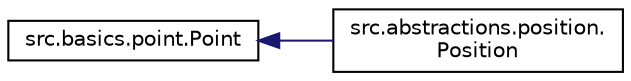 digraph "Graphical Class Hierarchy"
{
  edge [fontname="Helvetica",fontsize="10",labelfontname="Helvetica",labelfontsize="10"];
  node [fontname="Helvetica",fontsize="10",shape=record];
  rankdir="LR";
  Node1 [label="src.basics.point.Point",height=0.2,width=0.4,color="black", fillcolor="white", style="filled",URL="$classsrc_1_1basics_1_1point_1_1Point.html"];
  Node1 -> Node2 [dir="back",color="midnightblue",fontsize="10",style="solid",fontname="Helvetica"];
  Node2 [label="src.abstractions.position.\lPosition",height=0.2,width=0.4,color="black", fillcolor="white", style="filled",URL="$classsrc_1_1abstractions_1_1position_1_1Position.html"];
}
